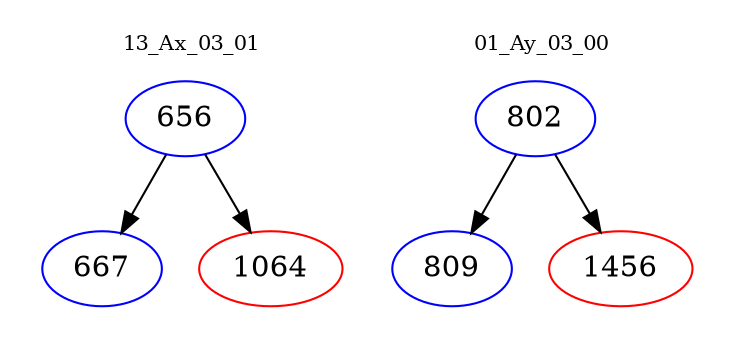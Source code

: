 digraph{
subgraph cluster_0 {
color = white
label = "13_Ax_03_01";
fontsize=10;
T0_656 [label="656", color="blue"]
T0_656 -> T0_667 [color="black"]
T0_667 [label="667", color="blue"]
T0_656 -> T0_1064 [color="black"]
T0_1064 [label="1064", color="red"]
}
subgraph cluster_1 {
color = white
label = "01_Ay_03_00";
fontsize=10;
T1_802 [label="802", color="blue"]
T1_802 -> T1_809 [color="black"]
T1_809 [label="809", color="blue"]
T1_802 -> T1_1456 [color="black"]
T1_1456 [label="1456", color="red"]
}
}
